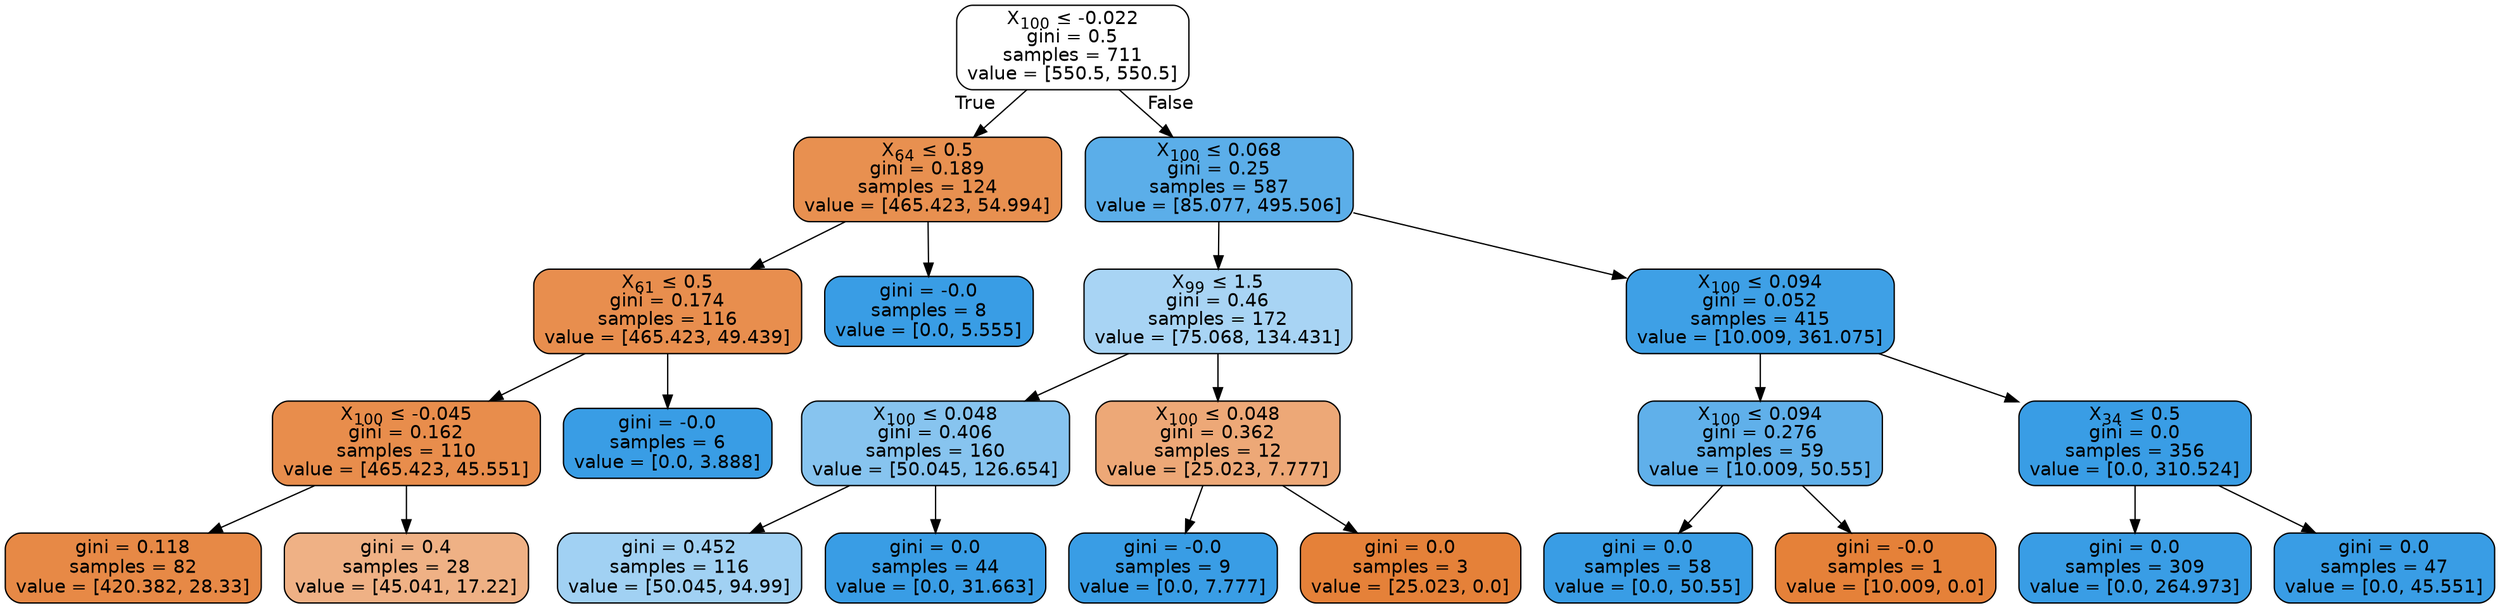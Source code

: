 digraph Tree {
node [shape=box, style="filled, rounded", color="black", fontname=helvetica] ;
edge [fontname=helvetica] ;
0 [label=<X<SUB>100</SUB> &le; -0.022<br/>gini = 0.5<br/>samples = 711<br/>value = [550.5, 550.5]>, fillcolor="#ffffff"] ;
1 [label=<X<SUB>64</SUB> &le; 0.5<br/>gini = 0.189<br/>samples = 124<br/>value = [465.423, 54.994]>, fillcolor="#e89050"] ;
0 -> 1 [labeldistance=2.5, labelangle=45, headlabel="True"] ;
2 [label=<X<SUB>61</SUB> &le; 0.5<br/>gini = 0.174<br/>samples = 116<br/>value = [465.423, 49.439]>, fillcolor="#e88e4e"] ;
1 -> 2 ;
3 [label=<X<SUB>100</SUB> &le; -0.045<br/>gini = 0.162<br/>samples = 110<br/>value = [465.423, 45.551]>, fillcolor="#e88d4c"] ;
2 -> 3 ;
4 [label=<gini = 0.118<br/>samples = 82<br/>value = [420.382, 28.33]>, fillcolor="#e78946"] ;
3 -> 4 ;
5 [label=<gini = 0.4<br/>samples = 28<br/>value = [45.041, 17.22]>, fillcolor="#efb185"] ;
3 -> 5 ;
6 [label=<gini = -0.0<br/>samples = 6<br/>value = [0.0, 3.888]>, fillcolor="#399de5"] ;
2 -> 6 ;
7 [label=<gini = -0.0<br/>samples = 8<br/>value = [0.0, 5.555]>, fillcolor="#399de5"] ;
1 -> 7 ;
8 [label=<X<SUB>100</SUB> &le; 0.068<br/>gini = 0.25<br/>samples = 587<br/>value = [85.077, 495.506]>, fillcolor="#5baee9"] ;
0 -> 8 [labeldistance=2.5, labelangle=-45, headlabel="False"] ;
9 [label=<X<SUB>99</SUB> &le; 1.5<br/>gini = 0.46<br/>samples = 172<br/>value = [75.068, 134.431]>, fillcolor="#a8d4f4"] ;
8 -> 9 ;
10 [label=<X<SUB>100</SUB> &le; 0.048<br/>gini = 0.406<br/>samples = 160<br/>value = [50.045, 126.654]>, fillcolor="#87c4ef"] ;
9 -> 10 ;
11 [label=<gini = 0.452<br/>samples = 116<br/>value = [50.045, 94.99]>, fillcolor="#a1d1f3"] ;
10 -> 11 ;
12 [label=<gini = 0.0<br/>samples = 44<br/>value = [0.0, 31.663]>, fillcolor="#399de5"] ;
10 -> 12 ;
13 [label=<X<SUB>100</SUB> &le; 0.048<br/>gini = 0.362<br/>samples = 12<br/>value = [25.023, 7.777]>, fillcolor="#eda877"] ;
9 -> 13 ;
14 [label=<gini = -0.0<br/>samples = 9<br/>value = [0.0, 7.777]>, fillcolor="#399de5"] ;
13 -> 14 ;
15 [label=<gini = 0.0<br/>samples = 3<br/>value = [25.023, 0.0]>, fillcolor="#e58139"] ;
13 -> 15 ;
16 [label=<X<SUB>100</SUB> &le; 0.094<br/>gini = 0.052<br/>samples = 415<br/>value = [10.009, 361.075]>, fillcolor="#3ea0e6"] ;
8 -> 16 ;
17 [label=<X<SUB>100</SUB> &le; 0.094<br/>gini = 0.276<br/>samples = 59<br/>value = [10.009, 50.55]>, fillcolor="#60b0ea"] ;
16 -> 17 ;
18 [label=<gini = 0.0<br/>samples = 58<br/>value = [0.0, 50.55]>, fillcolor="#399de5"] ;
17 -> 18 ;
19 [label=<gini = -0.0<br/>samples = 1<br/>value = [10.009, 0.0]>, fillcolor="#e58139"] ;
17 -> 19 ;
20 [label=<X<SUB>34</SUB> &le; 0.5<br/>gini = 0.0<br/>samples = 356<br/>value = [0.0, 310.524]>, fillcolor="#399de5"] ;
16 -> 20 ;
21 [label=<gini = 0.0<br/>samples = 309<br/>value = [0.0, 264.973]>, fillcolor="#399de5"] ;
20 -> 21 ;
22 [label=<gini = 0.0<br/>samples = 47<br/>value = [0.0, 45.551]>, fillcolor="#399de5"] ;
20 -> 22 ;
}